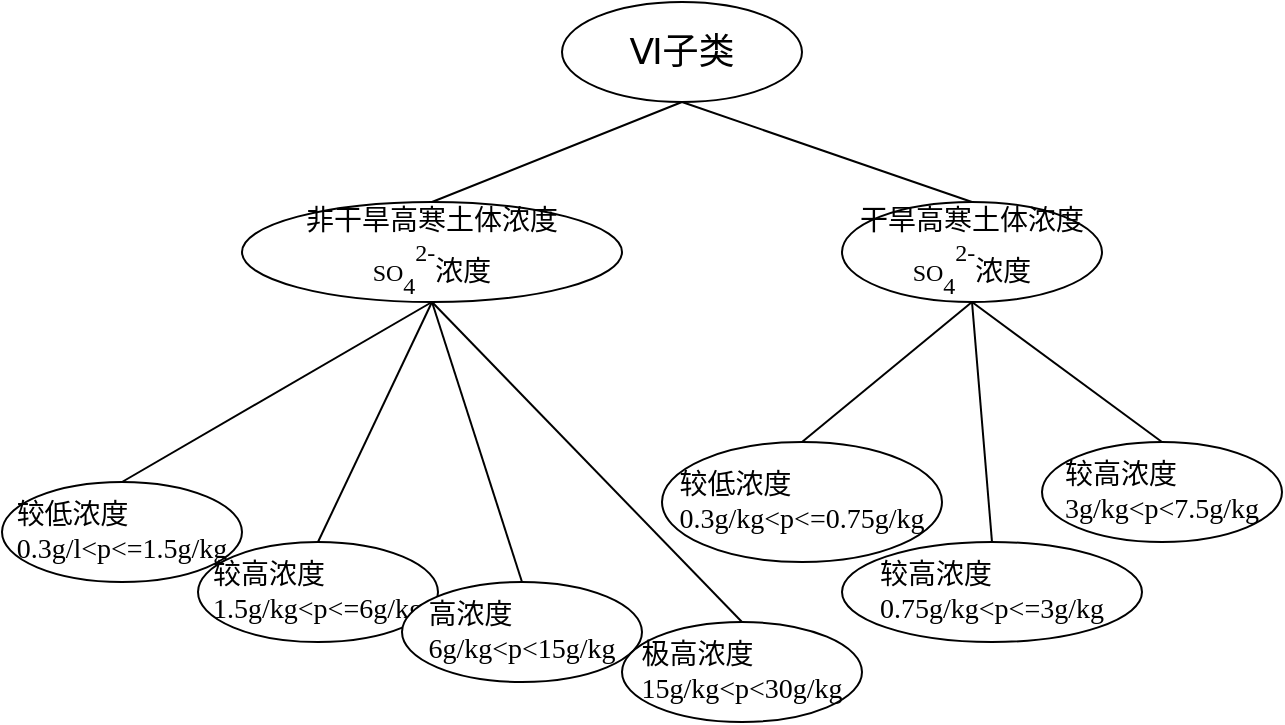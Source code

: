 <mxfile>
    <diagram id="S1X6EvKpPox0rGWvEWUs" name="第 1 页">
        <mxGraphModel dx="764" dy="422" grid="1" gridSize="10" guides="1" tooltips="1" connect="1" arrows="1" fold="1" page="1" pageScale="1" pageWidth="827" pageHeight="1169" math="0" shadow="0">
            <root>
                <mxCell id="0"/>
                <mxCell id="1" parent="0"/>
                <mxCell id="2" value="&lt;p class=&quot;MsoNormal&quot; style=&quot;margin: 0pt 0pt 0.0pt ; text-align: justify ; font-family: &amp;#34;times new roman&amp;#34;&quot;&gt;&lt;span&gt;&lt;font style=&quot;font-size: 18px&quot;&gt;Ⅵ&lt;/font&gt;&lt;/span&gt;&lt;span style=&quot;font-size: 18px&quot;&gt;子类&lt;/span&gt;&lt;/p&gt;" style="ellipse;whiteSpace=wrap;html=1;" parent="1" vertex="1">
                    <mxGeometry x="300" y="40" width="120" height="50" as="geometry"/>
                </mxCell>
                <mxCell id="3" value="&lt;p class=&quot;MsoNormal&quot; style=&quot;margin: 0pt 0pt 0.0pt ; text-align: justify ; font-family: &amp;#34;times new roman&amp;#34;&quot;&gt;&lt;font style=&quot;font-size: 14px&quot;&gt;非干旱高寒土体浓度&lt;/font&gt;&lt;/p&gt;&lt;span style=&quot;font-family: &amp;#34;times new roman&amp;#34; ; font-size: 9pt ; text-align: justify&quot;&gt;&lt;font face=&quot;Times New Roman&quot;&gt;SO&lt;/font&gt;&lt;/span&gt;&lt;sub style=&quot;font-family: &amp;#34;times new roman&amp;#34; ; text-align: justify&quot;&gt;&lt;span style=&quot;font-size: 9pt ; vertical-align: sub&quot;&gt;&lt;font face=&quot;Times New Roman&quot;&gt;4&lt;/font&gt;&lt;/span&gt;&lt;/sub&gt;&lt;sup style=&quot;font-family: &amp;#34;times new roman&amp;#34; ; text-align: justify&quot;&gt;&lt;span style=&quot;font-size: 9pt ; vertical-align: super&quot;&gt;&lt;font face=&quot;Times New Roman&quot;&gt;2-&lt;/font&gt;&lt;/span&gt;&lt;/sup&gt;&lt;span style=&quot;font-family: &amp;#34;times new roman&amp;#34; ; text-align: justify ; font-size: 14px&quot;&gt;浓度&lt;/span&gt;" style="ellipse;whiteSpace=wrap;html=1;" parent="1" vertex="1">
                    <mxGeometry x="140" y="140" width="190" height="50" as="geometry"/>
                </mxCell>
                <mxCell id="5" value="" style="endArrow=none;html=1;fontSize=14;exitX=0.5;exitY=0;exitDx=0;exitDy=0;" parent="1" source="3" edge="1">
                    <mxGeometry width="50" height="50" relative="1" as="geometry">
                        <mxPoint x="310" y="140" as="sourcePoint"/>
                        <mxPoint x="360" y="90" as="targetPoint"/>
                    </mxGeometry>
                </mxCell>
                <mxCell id="9" value="&lt;p class=&quot;MsoNormal&quot; style=&quot;margin: 0pt 0pt 0.0pt ; text-align: justify ; font-family: &amp;#34;times new roman&amp;#34;&quot;&gt;&lt;span style=&quot;font-size: 14px&quot;&gt;较低浓度&lt;/span&gt;&lt;/p&gt;&lt;p class=&quot;MsoNormal&quot; style=&quot;margin: 0pt 0pt 0.0pt ; text-align: justify ; font-family: &amp;#34;times new roman&amp;#34;&quot;&gt;&lt;span style=&quot;font-size: 14px&quot;&gt;0.3g/l&amp;lt;p&amp;lt;=1.5g/kg&lt;/span&gt;&lt;/p&gt;" style="ellipse;whiteSpace=wrap;html=1;" parent="1" vertex="1">
                    <mxGeometry x="20" y="280" width="120" height="50" as="geometry"/>
                </mxCell>
                <mxCell id="10" value="&lt;p class=&quot;MsoNormal&quot; style=&quot;margin: 0pt 0pt 0.0pt ; text-align: justify ; font-family: &amp;#34;times new roman&amp;#34;&quot;&gt;&lt;span style=&quot;font-size: 14px&quot;&gt;较高浓度&lt;/span&gt;&lt;/p&gt;&lt;p class=&quot;MsoNormal&quot; style=&quot;margin: 0pt 0pt 0.0pt ; text-align: justify ; font-family: &amp;#34;times new roman&amp;#34;&quot;&gt;&lt;span style=&quot;font-size: 14px&quot;&gt;1.5g/kg&amp;lt;p&amp;lt;=6g/kg&lt;/span&gt;&lt;/p&gt;" style="ellipse;whiteSpace=wrap;html=1;" parent="1" vertex="1">
                    <mxGeometry x="118" y="310" width="120" height="50" as="geometry"/>
                </mxCell>
                <mxCell id="11" value="&lt;p class=&quot;MsoNormal&quot; style=&quot;margin: 0pt 0pt 0.0pt ; text-align: justify ; font-family: &amp;#34;times new roman&amp;#34;&quot;&gt;&lt;span style=&quot;font-size: 14px&quot;&gt;高浓度&lt;/span&gt;&lt;/p&gt;&lt;p class=&quot;MsoNormal&quot; style=&quot;margin: 0pt 0pt 0.0pt ; text-align: justify ; font-family: &amp;#34;times new roman&amp;#34;&quot;&gt;&lt;span style=&quot;font-size: 14px&quot;&gt;6g/kg&amp;lt;p&amp;lt;15g/kg&lt;/span&gt;&lt;/p&gt;" style="ellipse;whiteSpace=wrap;html=1;" parent="1" vertex="1">
                    <mxGeometry x="220" y="330" width="120" height="50" as="geometry"/>
                </mxCell>
                <mxCell id="13" value="" style="endArrow=none;html=1;fontSize=14;entryX=0.5;entryY=1;entryDx=0;entryDy=0;exitX=0.5;exitY=0;exitDx=0;exitDy=0;" parent="1" source="9" target="3" edge="1">
                    <mxGeometry width="50" height="50" relative="1" as="geometry">
                        <mxPoint x="100" y="230" as="sourcePoint"/>
                        <mxPoint x="150" y="180" as="targetPoint"/>
                    </mxGeometry>
                </mxCell>
                <mxCell id="14" value="" style="endArrow=none;html=1;fontSize=14;entryX=0.5;entryY=1;entryDx=0;entryDy=0;exitX=0.5;exitY=0;exitDx=0;exitDy=0;" parent="1" source="10" target="3" edge="1">
                    <mxGeometry width="50" height="50" relative="1" as="geometry">
                        <mxPoint x="160" y="250" as="sourcePoint"/>
                        <mxPoint x="210" y="200" as="targetPoint"/>
                    </mxGeometry>
                </mxCell>
                <mxCell id="15" value="" style="endArrow=none;html=1;fontSize=14;entryX=0.5;entryY=1;entryDx=0;entryDy=0;exitX=0.5;exitY=0;exitDx=0;exitDy=0;" parent="1" source="11" target="3" edge="1">
                    <mxGeometry width="50" height="50" relative="1" as="geometry">
                        <mxPoint x="200" y="220" as="sourcePoint"/>
                        <mxPoint x="250" y="170" as="targetPoint"/>
                    </mxGeometry>
                </mxCell>
                <mxCell id="30" value="" style="endArrow=none;html=1;fontSize=12;exitX=0.5;exitY=1;exitDx=0;exitDy=0;entryX=0.5;entryY=0;entryDx=0;entryDy=0;" parent="1" source="2" target="34" edge="1">
                    <mxGeometry width="50" height="50" relative="1" as="geometry">
                        <mxPoint x="470" y="160" as="sourcePoint"/>
                        <mxPoint x="490" y="140" as="targetPoint"/>
                    </mxGeometry>
                </mxCell>
                <mxCell id="34" value="&lt;p class=&quot;MsoNormal&quot; style=&quot;margin: 0pt 0pt 0.0pt ; text-align: justify ; font-family: &amp;#34;times new roman&amp;#34;&quot;&gt;&lt;/p&gt;&lt;p class=&quot;MsoNormal&quot; style=&quot;margin: 0pt 0pt 0.0pt ; text-align: justify ; font-family: &amp;#34;times new roman&amp;#34;&quot;&gt;&lt;font style=&quot;font-size: 14px&quot;&gt;干旱高寒土体浓度&lt;/font&gt;&lt;/p&gt;&lt;span style=&quot;font-size: 9pt ; font-family: &amp;#34;times new roman&amp;#34; ; text-align: justify&quot;&gt;&lt;font face=&quot;Times New Roman&quot;&gt;SO&lt;/font&gt;&lt;/span&gt;&lt;sub style=&quot;font-family: &amp;#34;times new roman&amp;#34; ; text-align: justify&quot;&gt;&lt;span style=&quot;font-size: 9pt ; vertical-align: sub&quot;&gt;&lt;font face=&quot;Times New Roman&quot;&gt;4&lt;/font&gt;&lt;/span&gt;&lt;/sub&gt;&lt;sup style=&quot;font-family: &amp;#34;times new roman&amp;#34; ; text-align: justify&quot;&gt;&lt;span style=&quot;font-size: 9pt ; vertical-align: super&quot;&gt;&lt;font face=&quot;Times New Roman&quot;&gt;2-&lt;/font&gt;&lt;/span&gt;&lt;/sup&gt;&lt;span style=&quot;font-family: &amp;#34;times new roman&amp;#34; ; text-align: justify ; font-size: 14px&quot;&gt;浓度&lt;/span&gt;" style="ellipse;whiteSpace=wrap;html=1;" parent="1" vertex="1">
                    <mxGeometry x="440" y="140" width="130" height="50" as="geometry"/>
                </mxCell>
                <mxCell id="35" value="&lt;p class=&quot;MsoNormal&quot; style=&quot;margin: 0pt 0pt 0.0pt ; text-align: justify ; font-family: &amp;#34;times new roman&amp;#34;&quot;&gt;&lt;span style=&quot;font-size: 14px&quot;&gt;较低浓度&lt;/span&gt;&lt;/p&gt;&lt;p class=&quot;MsoNormal&quot; style=&quot;margin: 0pt 0pt 0.0pt ; text-align: justify ; font-family: &amp;#34;times new roman&amp;#34;&quot;&gt;&lt;span style=&quot;font-size: 14px&quot;&gt;0.3g/kg&amp;lt;p&amp;lt;=0.75g/kg&lt;/span&gt;&lt;/p&gt;" style="ellipse;whiteSpace=wrap;html=1;" parent="1" vertex="1">
                    <mxGeometry x="350" y="260" width="140" height="60" as="geometry"/>
                </mxCell>
                <mxCell id="36" value="&lt;p class=&quot;MsoNormal&quot; style=&quot;margin: 0pt 0pt 0.0pt ; text-align: justify ; font-family: &amp;#34;times new roman&amp;#34;&quot;&gt;&lt;span style=&quot;font-size: 14px&quot;&gt;较高浓度&lt;/span&gt;&lt;/p&gt;&lt;p class=&quot;MsoNormal&quot; style=&quot;margin: 0pt 0pt 0.0pt ; text-align: justify ; font-family: &amp;#34;times new roman&amp;#34;&quot;&gt;&lt;span style=&quot;font-size: 14px&quot;&gt;0.75g/kg&amp;lt;p&amp;lt;=3g/kg&lt;/span&gt;&lt;/p&gt;" style="ellipse;whiteSpace=wrap;html=1;" parent="1" vertex="1">
                    <mxGeometry x="440" y="310" width="150" height="50" as="geometry"/>
                </mxCell>
                <mxCell id="37" value="&lt;p class=&quot;MsoNormal&quot; style=&quot;margin: 0pt 0pt 0.0pt ; text-align: justify ; font-family: &amp;#34;times new roman&amp;#34;&quot;&gt;&lt;span style=&quot;font-size: 14px&quot;&gt;较高浓度&lt;/span&gt;&lt;/p&gt;&lt;p class=&quot;MsoNormal&quot; style=&quot;margin: 0pt 0pt 0.0pt ; text-align: justify ; font-family: &amp;#34;times new roman&amp;#34;&quot;&gt;&lt;span style=&quot;font-size: 14px&quot;&gt;3g/kg&amp;lt;p&amp;lt;7.5g/kg&lt;/span&gt;&lt;/p&gt;" style="ellipse;whiteSpace=wrap;html=1;" parent="1" vertex="1">
                    <mxGeometry x="540" y="260" width="120" height="50" as="geometry"/>
                </mxCell>
                <mxCell id="38" value="" style="endArrow=none;html=1;fontSize=14;entryX=0.5;entryY=1;entryDx=0;entryDy=0;exitX=0.5;exitY=0;exitDx=0;exitDy=0;" parent="1" source="35" target="34" edge="1">
                    <mxGeometry width="50" height="50" relative="1" as="geometry">
                        <mxPoint x="250" y="300" as="sourcePoint"/>
                        <mxPoint x="300" y="250" as="targetPoint"/>
                    </mxGeometry>
                </mxCell>
                <mxCell id="39" value="" style="endArrow=none;html=1;fontSize=14;entryX=0.5;entryY=1;entryDx=0;entryDy=0;exitX=0.5;exitY=0;exitDx=0;exitDy=0;" parent="1" source="36" target="34" edge="1">
                    <mxGeometry width="50" height="50" relative="1" as="geometry">
                        <mxPoint x="310" y="320" as="sourcePoint"/>
                        <mxPoint x="360" y="270" as="targetPoint"/>
                    </mxGeometry>
                </mxCell>
                <mxCell id="40" value="" style="endArrow=none;html=1;fontSize=14;entryX=0.5;entryY=1;entryDx=0;entryDy=0;exitX=0.5;exitY=0;exitDx=0;exitDy=0;" parent="1" source="37" target="34" edge="1">
                    <mxGeometry width="50" height="50" relative="1" as="geometry">
                        <mxPoint x="350" y="290" as="sourcePoint"/>
                        <mxPoint x="400" y="240" as="targetPoint"/>
                    </mxGeometry>
                </mxCell>
                <mxCell id="41" value="&lt;p class=&quot;MsoNormal&quot; style=&quot;margin: 0pt 0pt 0.0pt ; text-align: justify ; font-family: &amp;#34;times new roman&amp;#34;&quot;&gt;&lt;span style=&quot;font-size: 14px&quot;&gt;极高浓度&lt;/span&gt;&lt;/p&gt;&lt;p class=&quot;MsoNormal&quot; style=&quot;margin: 0pt 0pt 0.0pt ; text-align: justify ; font-family: &amp;#34;times new roman&amp;#34;&quot;&gt;&lt;span style=&quot;font-size: 14px&quot;&gt;15g/kg&amp;lt;p&amp;lt;30g/kg&lt;/span&gt;&lt;/p&gt;" style="ellipse;whiteSpace=wrap;html=1;" vertex="1" parent="1">
                    <mxGeometry x="330" y="350" width="120" height="50" as="geometry"/>
                </mxCell>
                <mxCell id="42" value="" style="endArrow=none;html=1;entryX=0.5;entryY=1;entryDx=0;entryDy=0;exitX=0.5;exitY=0;exitDx=0;exitDy=0;" edge="1" parent="1" source="41" target="3">
                    <mxGeometry width="50" height="50" relative="1" as="geometry">
                        <mxPoint x="290" y="270" as="sourcePoint"/>
                        <mxPoint x="340" y="220" as="targetPoint"/>
                    </mxGeometry>
                </mxCell>
            </root>
        </mxGraphModel>
    </diagram>
</mxfile>